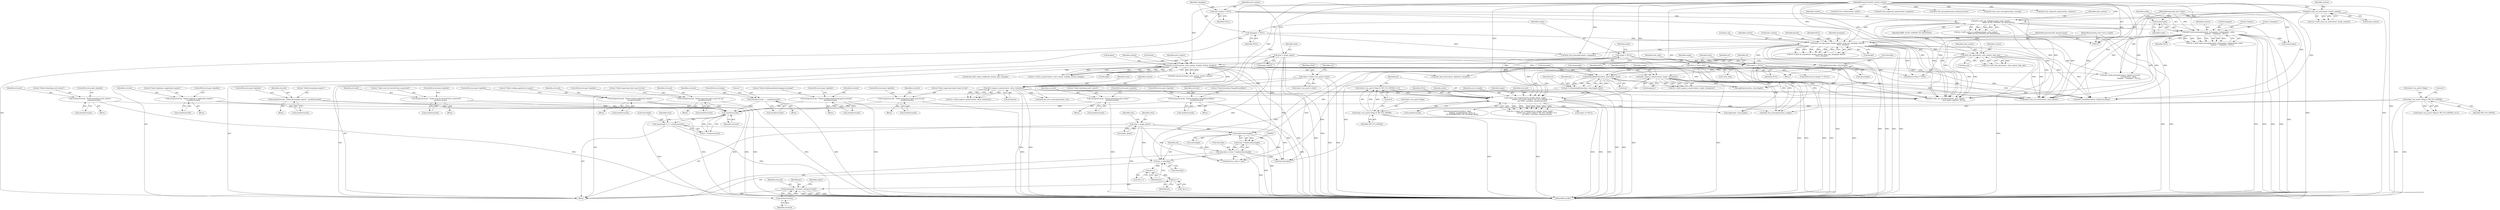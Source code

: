 digraph "0_krb5_cf1a0c411b2668c57c41e9c4efd15ba17b6b322c@API" {
"1000948" [label="(Call,memcpy(ptr, strresult, strlen(strresult)))"];
"1000943" [label="(Call,ptr++)"];
"1000934" [label="(Call,ptr++)"];
"1000927" [label="(Call,ptr = clear.data)"];
"1000917" [label="(Call,clear.data = (char *) malloc(clear.length))"];
"1000921" [label="(Call,(char *) malloc(clear.length))"];
"1000923" [label="(Call,malloc(clear.length))"];
"1000671" [label="(Call,clear = empty_data())"];
"1000909" [label="(Call,clear.length = 2 + strlen(strresult))"];
"1000915" [label="(Call,strlen(strresult))"];
"1000388" [label="(Call,strlcpy(strresult, \"Failed initializing auth context\",\n                sizeof(strresult)))"];
"1000456" [label="(Call,strlcpy(strresult, \"Failed replying to application request\",\n                sizeof(strresult)))"];
"1000497" [label="(Call,strlcpy(strresult, \"Failed decrypting request\", sizeof(strresult)))"];
"1000615" [label="(Call,strlcpy(strresult, \"Ticket must be derived from a password\",\n                sizeof(strresult)))"];
"1000437" [label="(Call,strlcpy(strresult, \"Failed reading application request\",\n                sizeof(strresult)))"];
"1000591" [label="(Call,strlcpy(strresult, \"Failed unparsing client name for log\",\n                sizeof(strresult)))"];
"1000897" [label="(Call,strlcpy(strresult, \"\", sizeof(strresult)))"];
"1000412" [label="(Call,strlcpy(strresult, \"Failed building kadmin/changepw principal\",\n                sizeof(strresult)))"];
"1000572" [label="(Call,strlcpy(strresult, \"Failed unparsing target name for log\",\n                        sizeof(strresult)))"];
"1000370" [label="(Call,strlcpy(strresult, \"Failed initializing auth context\",\n                sizeof(strresult)))"];
"1000634" [label="(Call,schpw_util_wrapper(server_handle, client, target,\n                             (ticket->enc_part2->flags & TKT_FLG_INITIAL) != 0,\n                             ptr, NULL, strresult, sizeof(strresult)))"];
"1000123" [label="(MethodParameterIn,void *server_handle)"];
"1000580" [label="(Call,krb5_unparse_name(context, client, &clientstr))"];
"1000559" [label="(Call,krb5_unparse_name(context, target, &targetstr))"];
"1000482" [label="(Call,krb5_rd_priv(context, auth_context, &cipher, &clear, &replay))"];
"1000445" [label="(Call,krb5_mk_rep(context, auth_context, &ap_rep))"];
"1000420" [label="(Call,krb5_rd_req(context, &auth_context, &ap_req, changepw, keytab,\n                      NULL, &ticket))"];
"1000396" [label="(Call,krb5_build_principal(context, &changepw, strlen(realm), realm,\n                               \"kadmin\", \"changepw\", NULL))"];
"1000378" [label="(Call,krb5_auth_con_setflags(context, auth_context,\n                                 KRB5_AUTH_CONTEXT_DO_SEQUENCE))"];
"1000360" [label="(Call,krb5_auth_con_init(context, &auth_context))"];
"1000122" [label="(MethodParameterIn,krb5_context context)"];
"1000149" [label="(Call,auth_context = NULL)"];
"1000400" [label="(Call,strlen(realm))"];
"1000124" [label="(MethodParameterIn,char *realm)"];
"1000153" [label="(Call,changepw = NULL)"];
"1000125" [label="(MethodParameterIn,krb5_keytab keytab)"];
"1000553" [label="(Call,target != NULL)"];
"1000158" [label="(Call,target = NULL)"];
"1000503" [label="(Call,client = ticket->enc_part2->client)"];
"1000638" [label="(Call,(ticket->enc_part2->flags & TKT_FLG_INITIAL) != 0)"];
"1000639" [label="(Call,ticket->enc_part2->flags & TKT_FLG_INITIAL)"];
"1000603" [label="(Call,ticket->enc_part2->flags & TKT_FLG_INITIAL)"];
"1000621" [label="(Call,ptr = k5memdup0(clear.data, clear.length, &ret))"];
"1000623" [label="(Call,k5memdup0(clear.data, clear.length, &ret))"];
"1000539" [label="(Call,zapfree(clear.data, clear.length))"];
"1000145" [label="(Call,clear = empty_data())"];
"1000546" [label="(Call,clear = *clear_data)"];
"1000533" [label="(Call,strlcpy(strresult, \"Failed decoding ChangePasswdData\",\n                    sizeof(strresult)))"];
"1000951" [label="(Call,strlen(strresult))"];
"1000923" [label="(Call,malloc(clear.length))"];
"1000457" [label="(Identifier,strresult)"];
"1000487" [label="(Call,&clear)"];
"1000913" [label="(Call,2 + strlen(strresult))"];
"1000389" [label="(Identifier,strresult)"];
"1000484" [label="(Identifier,auth_context)"];
"1000581" [label="(Identifier,context)"];
"1000538" [label="(ControlStructure,goto chpwfail;)"];
"1000160" [label="(Identifier,NULL)"];
"1000897" [label="(Call,strlcpy(strresult, \"\", sizeof(strresult)))"];
"1000609" [label="(Identifier,TKT_FLG_INITIAL)"];
"1000646" [label="(Literal,0)"];
"1000422" [label="(Call,&auth_context)"];
"1000630" [label="(Call,&ret)"];
"1000943" [label="(Call,ptr++)"];
"1000615" [label="(Call,strlcpy(strresult, \"Ticket must be derived from a password\",\n                sizeof(strresult)))"];
"1000533" [label="(Call,strlcpy(strresult, \"Failed decoding ChangePasswdData\",\n                    sizeof(strresult)))"];
"1000418" [label="(Call,ret = krb5_rd_req(context, &auth_context, &ap_req, changepw, keytab,\n                      NULL, &ticket))"];
"1000402" [label="(Identifier,realm)"];
"1000358" [label="(Call,ret = krb5_auth_con_init(context, &auth_context))"];
"1000578" [label="(Call,ret = krb5_unparse_name(context, client, &clientstr))"];
"1000611" [label="(Block,)"];
"1000427" [label="(Identifier,keytab)"];
"1000514" [label="(Block,)"];
"1000448" [label="(Call,&ap_rep)"];
"1000155" [label="(Identifier,NULL)"];
"1000371" [label="(Identifier,strresult)"];
"1000934" [label="(Call,ptr++)"];
"1000404" [label="(Literal,\"changepw\")"];
"1000390" [label="(Literal,\"Failed initializing auth context\")"];
"1001231" [label="(Call,krb5_free_ticket(context, ticket))"];
"1000645" [label="(Identifier,TKT_FLG_INITIAL)"];
"1000916" [label="(Identifier,strresult)"];
"1000582" [label="(Identifier,client)"];
"1000378" [label="(Call,krb5_auth_con_setflags(context, auth_context,\n                                 KRB5_AUTH_CONTEXT_DO_SEQUENCE))"];
"1000497" [label="(Call,strlcpy(strresult, \"Failed decrypting request\", sizeof(strresult)))"];
"1000575" [label="(Call,sizeof(strresult))"];
"1000485" [label="(Call,&cipher)"];
"1000898" [label="(Identifier,strresult)"];
"1000124" [label="(MethodParameterIn,char *realm)"];
"1000458" [label="(Literal,\"Failed replying to application request\")"];
"1000627" [label="(Call,clear.length)"];
"1000659" [label="(Call,zapfree(clear.data, clear.length))"];
"1000551" [label="(Identifier,clear_data)"];
"1000656" [label="(Call,krb5_get_error_message(context, ret))"];
"1000493" [label="(Block,)"];
"1000483" [label="(Identifier,context)"];
"1000397" [label="(Identifier,context)"];
"1000948" [label="(Call,memcpy(ptr, strresult, strlen(strresult)))"];
"1000361" [label="(Identifier,context)"];
"1000489" [label="(Call,&replay)"];
"1000154" [label="(Identifier,changepw)"];
"1000635" [label="(Identifier,server_handle)"];
"1000151" [label="(Identifier,NULL)"];
"1000623" [label="(Call,k5memdup0(clear.data, clear.length, &ret))"];
"1000388" [label="(Call,strlcpy(strresult, \"Failed initializing auth context\",\n                sizeof(strresult)))"];
"1000604" [label="(Call,ticket->enc_part2->flags)"];
"1000633" [label="(Identifier,ret)"];
"1000675" [label="(Identifier,clen)"];
"1000500" [label="(Call,sizeof(strresult))"];
"1000529" [label="(Block,)"];
"1000149" [label="(Call,auth_context = NULL)"];
"1000902" [label="(ControlStructure,break;)"];
"1001249" [label="(Call,krb5_free_unparsed_name(context, targetstr))"];
"1000534" [label="(Identifier,strresult)"];
"1000877" [label="(Block,)"];
"1001119" [label="(Call,krb5_free_principal(context, krberror.server))"];
"1001238" [label="(Call,free(clear.data))"];
"1000559" [label="(Call,krb5_unparse_name(context, target, &targetstr))"];
"1000381" [label="(Identifier,KRB5_AUTH_CONTEXT_DO_SEQUENCE)"];
"1000813" [label="(Call,target == NULL)"];
"1001225" [label="(Call,krb5_auth_con_free(context, auth_context))"];
"1000554" [label="(Identifier,target)"];
"1000518" [label="(Call,decode_krb5_setpw_req(&clear, &clear_data, &target))"];
"1000125" [label="(MethodParameterIn,krb5_keytab keytab)"];
"1000928" [label="(Identifier,ptr)"];
"1000366" [label="(Block,)"];
"1000394" [label="(Call,ret = krb5_build_principal(context, &changepw, strlen(realm), realm,\n                               \"kadmin\", \"changepw\", NULL))"];
"1000398" [label="(Call,&changepw)"];
"1000952" [label="(Identifier,strresult)"];
"1000637" [label="(Identifier,target)"];
"1001255" [label="(Call,krb5_free_error_message(context, errmsg))"];
"1000949" [label="(Identifier,ptr)"];
"1000401" [label="(Identifier,realm)"];
"1000568" [label="(Block,)"];
"1000480" [label="(Call,ret = krb5_rd_priv(context, auth_context, &cipher, &clear, &replay))"];
"1000536" [label="(Call,sizeof(strresult))"];
"1000499" [label="(Literal,\"Failed decrypting request\")"];
"1001246" [label="(Call,krb5_free_principal(context, target))"];
"1000370" [label="(Call,strlcpy(strresult, \"Failed initializing auth context\",\n                sizeof(strresult)))"];
"1000123" [label="(MethodParameterIn,void *server_handle)"];
"1000671" [label="(Call,clear = empty_data())"];
"1000376" [label="(Call,ret = krb5_auth_con_setflags(context, auth_context,\n                                 KRB5_AUTH_CONTEXT_DO_SEQUENCE))"];
"1000547" [label="(Identifier,clear)"];
"1000963" [label="(Call,krb5_auth_con_setaddrs(context, auth_context,\n                                     local_faddr->address, NULL))"];
"1000428" [label="(Identifier,NULL)"];
"1000673" [label="(Call,empty_data())"];
"1000942" [label="(Call,*ptr++)"];
"1000649" [label="(Identifier,strresult)"];
"1000445" [label="(Call,krb5_mk_rep(context, auth_context, &ap_rep))"];
"1000439" [label="(Literal,\"Failed reading application request\")"];
"1000899" [label="(Literal,\"\")"];
"1000577" [label="(ControlStructure,goto chpwfail;)"];
"1000572" [label="(Call,strlcpy(strresult, \"Failed unparsing target name for log\",\n                        sizeof(strresult)))"];
"1001041" [label="(Call,krb5_timeofday(context, &krberror.stime))"];
"1001252" [label="(Call,krb5_free_unparsed_name(context, clientstr))"];
"1000130" [label="(Block,)"];
"1000440" [label="(Call,sizeof(strresult))"];
"1000594" [label="(Call,sizeof(strresult))"];
"1000158" [label="(Call,target = NULL)"];
"1000918" [label="(Call,clear.data)"];
"1000426" [label="(Identifier,changepw)"];
"1000552" [label="(ControlStructure,if (target != NULL))"];
"1000512" [label="(Identifier,vno)"];
"1000985" [label="(Call,krb5_mk_priv(context, auth_context, &clear, &cipher,\n                               &replay))"];
"1000648" [label="(Identifier,NULL)"];
"1000944" [label="(Identifier,ptr)"];
"1001084" [label="(Call,krb5_build_principal(context, &krberror.server,\n                                   strlen(realm), realm,\n                                   \"kadmin\", \"changepw\", NULL))"];
"1000591" [label="(Call,strlcpy(strresult, \"Failed unparsing client name for log\",\n                sizeof(strresult)))"];
"1000412" [label="(Call,strlcpy(strresult, \"Failed building kadmin/changepw principal\",\n                sizeof(strresult)))"];
"1000580" [label="(Call,krb5_unparse_name(context, client, &clientstr))"];
"1000159" [label="(Identifier,target)"];
"1000558" [label="(Identifier,ret)"];
"1000935" [label="(Identifier,ptr)"];
"1000379" [label="(Identifier,context)"];
"1000639" [label="(Call,ticket->enc_part2->flags & TKT_FLG_INITIAL)"];
"1000616" [label="(Identifier,strresult)"];
"1000951" [label="(Call,strlen(strresult))"];
"1000420" [label="(Call,krb5_rd_req(context, &auth_context, &ap_req, changepw, keytab,\n                      NULL, &ticket))"];
"1000504" [label="(Identifier,client)"];
"1001106" [label="(Call,krberror.e_data = clear)"];
"1000618" [label="(Call,sizeof(strresult))"];
"1000122" [label="(MethodParameterIn,krb5_context context)"];
"1000540" [label="(Call,clear.data)"];
"1000380" [label="(Identifier,auth_context)"];
"1000414" [label="(Literal,\"Failed building kadmin/changepw principal\")"];
"1000503" [label="(Call,client = ticket->enc_part2->client)"];
"1001113" [label="(Call,krb5_mk_error(context, &krberror, &cipher))"];
"1000446" [label="(Identifier,context)"];
"1001090" [label="(Call,strlen(realm))"];
"1000617" [label="(Literal,\"Ticket must be derived from a password\")"];
"1000147" [label="(Call,empty_data())"];
"1000638" [label="(Call,(ticket->enc_part2->flags & TKT_FLG_INITIAL) != 0)"];
"1000150" [label="(Identifier,auth_context)"];
"1000539" [label="(Call,zapfree(clear.data, clear.length))"];
"1000384" [label="(Block,)"];
"1000456" [label="(Call,strlcpy(strresult, \"Failed replying to application request\",\n                sizeof(strresult)))"];
"1000373" [label="(Call,sizeof(strresult))"];
"1000560" [label="(Identifier,context)"];
"1000417" [label="(ControlStructure,goto chpwfail;)"];
"1001260" [label="(MethodReturn,RET)"];
"1000372" [label="(Literal,\"Failed initializing auth context\")"];
"1000592" [label="(Identifier,strresult)"];
"1000929" [label="(Call,clear.data)"];
"1000393" [label="(ControlStructure,goto chpwfail;)"];
"1000672" [label="(Identifier,clear)"];
"1000610" [label="(Literal,0)"];
"1000650" [label="(Call,sizeof(strresult))"];
"1000396" [label="(Call,krb5_build_principal(context, &changepw, strlen(realm), realm,\n                               \"kadmin\", \"changepw\", NULL))"];
"1000452" [label="(Block,)"];
"1000561" [label="(Identifier,target)"];
"1000360" [label="(Call,krb5_auth_con_init(context, &auth_context))"];
"1000535" [label="(Literal,\"Failed decoding ChangePasswdData\")"];
"1000153" [label="(Call,changepw = NULL)"];
"1000459" [label="(Call,sizeof(strresult))"];
"1000557" [label="(Call,ret = krb5_unparse_name(context, target, &targetstr))"];
"1000145" [label="(Call,clear = empty_data())"];
"1000553" [label="(Call,target != NULL)"];
"1000505" [label="(Call,ticket->enc_part2->client)"];
"1000502" [label="(ControlStructure,goto chpwfail;)"];
"1000362" [label="(Call,&auth_context)"];
"1000596" [label="(ControlStructure,goto chpwfail;)"];
"1000573" [label="(Identifier,strresult)"];
"1000443" [label="(Call,ret = krb5_mk_rep(context, auth_context, &ap_rep))"];
"1000424" [label="(Call,&ap_req)"];
"1001228" [label="(Call,krb5_free_principal(context, changepw))"];
"1000403" [label="(Literal,\"kadmin\")"];
"1000603" [label="(Call,ticket->enc_part2->flags & TKT_FLG_INITIAL)"];
"1000543" [label="(Call,clear.length)"];
"1000498" [label="(Identifier,strresult)"];
"1000924" [label="(Call,clear.length)"];
"1000438" [label="(Identifier,strresult)"];
"1000933" [label="(Call,*ptr++)"];
"1000482" [label="(Call,krb5_rd_priv(context, auth_context, &cipher, &clear, &replay))"];
"1000562" [label="(Call,&targetstr)"];
"1000163" [label="(Identifier,ticket)"];
"1000915" [label="(Call,strlen(strresult))"];
"1000447" [label="(Identifier,auth_context)"];
"1000636" [label="(Identifier,client)"];
"1000634" [label="(Call,schpw_util_wrapper(server_handle, client, target,\n                             (ticket->enc_part2->flags & TKT_FLG_INITIAL) != 0,\n                             ptr, NULL, strresult, sizeof(strresult)))"];
"1000624" [label="(Call,clear.data)"];
"1000408" [label="(Block,)"];
"1000546" [label="(Call,clear = *clear_data)"];
"1000919" [label="(Identifier,clear)"];
"1000921" [label="(Call,(char *) malloc(clear.length))"];
"1000400" [label="(Call,strlen(realm))"];
"1000910" [label="(Call,clear.length)"];
"1000437" [label="(Call,strlcpy(strresult, \"Failed reading application request\",\n                sizeof(strresult)))"];
"1001077" [label="(Call,krberror.client = NULL)"];
"1000622" [label="(Identifier,ptr)"];
"1000461" [label="(ControlStructure,goto chpwfail;)"];
"1000548" [label="(Call,*clear_data)"];
"1000917" [label="(Call,clear.data = (char *) malloc(clear.length))"];
"1000413" [label="(Identifier,strresult)"];
"1000620" [label="(ControlStructure,goto chpwfail;)"];
"1000785" [label="(Call,getnameinfo(ss2sa(&ss), salen,\n                    addrbuf, sizeof(addrbuf), NULL, 0,\n                    NI_NUMERICHOST | NI_NUMERICSERV))"];
"1000593" [label="(Literal,\"Failed unparsing client name for log\")"];
"1000583" [label="(Call,&clientstr)"];
"1000602" [label="(Call,(ticket->enc_part2->flags & TKT_FLG_INITIAL) == 0)"];
"1000574" [label="(Literal,\"Failed unparsing target name for log\")"];
"1000433" [label="(Block,)"];
"1000442" [label="(ControlStructure,goto chpwfail;)"];
"1000587" [label="(Block,)"];
"1000429" [label="(Call,&ticket)"];
"1000579" [label="(Identifier,ret)"];
"1000632" [label="(Call,ret = schpw_util_wrapper(server_handle, client, target,\n                             (ticket->enc_part2->flags & TKT_FLG_INITIAL) != 0,\n                             ptr, NULL, strresult, sizeof(strresult)))"];
"1000900" [label="(Call,sizeof(strresult))"];
"1000391" [label="(Call,sizeof(strresult))"];
"1000621" [label="(Call,ptr = k5memdup0(clear.data, clear.length, &ret))"];
"1000555" [label="(Identifier,NULL)"];
"1000415" [label="(Call,sizeof(strresult))"];
"1000421" [label="(Identifier,context)"];
"1000647" [label="(Identifier,ptr)"];
"1000909" [label="(Call,clear.length = 2 + strlen(strresult))"];
"1000927" [label="(Call,ptr = clear.data)"];
"1000375" [label="(ControlStructure,goto chpwfail;)"];
"1000954" [label="(Identifier,cipher)"];
"1000405" [label="(Identifier,NULL)"];
"1000640" [label="(Call,ticket->enc_part2->flags)"];
"1000950" [label="(Identifier,strresult)"];
"1000666" [label="(Call,zapfree(ptr, clear.length))"];
"1000146" [label="(Identifier,clear)"];
"1000948" -> "1000130"  [label="AST: "];
"1000948" -> "1000951"  [label="CFG: "];
"1000949" -> "1000948"  [label="AST: "];
"1000950" -> "1000948"  [label="AST: "];
"1000951" -> "1000948"  [label="AST: "];
"1000954" -> "1000948"  [label="CFG: "];
"1000948" -> "1001260"  [label="DDG: "];
"1000948" -> "1001260"  [label="DDG: "];
"1000948" -> "1001260"  [label="DDG: "];
"1000948" -> "1001260"  [label="DDG: "];
"1000943" -> "1000948"  [label="DDG: "];
"1000951" -> "1000948"  [label="DDG: "];
"1000943" -> "1000942"  [label="AST: "];
"1000943" -> "1000944"  [label="CFG: "];
"1000944" -> "1000943"  [label="AST: "];
"1000942" -> "1000943"  [label="CFG: "];
"1000934" -> "1000943"  [label="DDG: "];
"1000934" -> "1000933"  [label="AST: "];
"1000934" -> "1000935"  [label="CFG: "];
"1000935" -> "1000934"  [label="AST: "];
"1000933" -> "1000934"  [label="CFG: "];
"1000927" -> "1000934"  [label="DDG: "];
"1000927" -> "1000130"  [label="AST: "];
"1000927" -> "1000929"  [label="CFG: "];
"1000928" -> "1000927"  [label="AST: "];
"1000929" -> "1000927"  [label="AST: "];
"1000935" -> "1000927"  [label="CFG: "];
"1000917" -> "1000927"  [label="DDG: "];
"1000671" -> "1000927"  [label="DDG: "];
"1000546" -> "1000927"  [label="DDG: "];
"1000145" -> "1000927"  [label="DDG: "];
"1000917" -> "1000130"  [label="AST: "];
"1000917" -> "1000921"  [label="CFG: "];
"1000918" -> "1000917"  [label="AST: "];
"1000921" -> "1000917"  [label="AST: "];
"1000928" -> "1000917"  [label="CFG: "];
"1000917" -> "1001260"  [label="DDG: "];
"1000921" -> "1000917"  [label="DDG: "];
"1000917" -> "1001106"  [label="DDG: "];
"1000917" -> "1001238"  [label="DDG: "];
"1000921" -> "1000923"  [label="CFG: "];
"1000922" -> "1000921"  [label="AST: "];
"1000923" -> "1000921"  [label="AST: "];
"1000921" -> "1001260"  [label="DDG: "];
"1000923" -> "1000921"  [label="DDG: "];
"1000923" -> "1000924"  [label="CFG: "];
"1000924" -> "1000923"  [label="AST: "];
"1000923" -> "1001260"  [label="DDG: "];
"1000671" -> "1000923"  [label="DDG: "];
"1000909" -> "1000923"  [label="DDG: "];
"1000546" -> "1000923"  [label="DDG: "];
"1000145" -> "1000923"  [label="DDG: "];
"1000923" -> "1001106"  [label="DDG: "];
"1000923" -> "1001238"  [label="DDG: "];
"1000671" -> "1000130"  [label="AST: "];
"1000671" -> "1000673"  [label="CFG: "];
"1000672" -> "1000671"  [label="AST: "];
"1000673" -> "1000671"  [label="AST: "];
"1000675" -> "1000671"  [label="CFG: "];
"1000671" -> "1001260"  [label="DDG: "];
"1000671" -> "1001106"  [label="DDG: "];
"1000671" -> "1001238"  [label="DDG: "];
"1000909" -> "1000130"  [label="AST: "];
"1000909" -> "1000913"  [label="CFG: "];
"1000910" -> "1000909"  [label="AST: "];
"1000913" -> "1000909"  [label="AST: "];
"1000919" -> "1000909"  [label="CFG: "];
"1000909" -> "1001260"  [label="DDG: "];
"1000915" -> "1000909"  [label="DDG: "];
"1000915" -> "1000913"  [label="AST: "];
"1000915" -> "1000916"  [label="CFG: "];
"1000916" -> "1000915"  [label="AST: "];
"1000913" -> "1000915"  [label="CFG: "];
"1000915" -> "1000913"  [label="DDG: "];
"1000388" -> "1000915"  [label="DDG: "];
"1000456" -> "1000915"  [label="DDG: "];
"1000497" -> "1000915"  [label="DDG: "];
"1000615" -> "1000915"  [label="DDG: "];
"1000437" -> "1000915"  [label="DDG: "];
"1000591" -> "1000915"  [label="DDG: "];
"1000897" -> "1000915"  [label="DDG: "];
"1000412" -> "1000915"  [label="DDG: "];
"1000572" -> "1000915"  [label="DDG: "];
"1000370" -> "1000915"  [label="DDG: "];
"1000634" -> "1000915"  [label="DDG: "];
"1000533" -> "1000915"  [label="DDG: "];
"1000915" -> "1000951"  [label="DDG: "];
"1000388" -> "1000384"  [label="AST: "];
"1000388" -> "1000391"  [label="CFG: "];
"1000389" -> "1000388"  [label="AST: "];
"1000390" -> "1000388"  [label="AST: "];
"1000391" -> "1000388"  [label="AST: "];
"1000393" -> "1000388"  [label="CFG: "];
"1000388" -> "1001260"  [label="DDG: "];
"1000456" -> "1000452"  [label="AST: "];
"1000456" -> "1000459"  [label="CFG: "];
"1000457" -> "1000456"  [label="AST: "];
"1000458" -> "1000456"  [label="AST: "];
"1000459" -> "1000456"  [label="AST: "];
"1000461" -> "1000456"  [label="CFG: "];
"1000456" -> "1001260"  [label="DDG: "];
"1000497" -> "1000493"  [label="AST: "];
"1000497" -> "1000500"  [label="CFG: "];
"1000498" -> "1000497"  [label="AST: "];
"1000499" -> "1000497"  [label="AST: "];
"1000500" -> "1000497"  [label="AST: "];
"1000502" -> "1000497"  [label="CFG: "];
"1000497" -> "1001260"  [label="DDG: "];
"1000615" -> "1000611"  [label="AST: "];
"1000615" -> "1000618"  [label="CFG: "];
"1000616" -> "1000615"  [label="AST: "];
"1000617" -> "1000615"  [label="AST: "];
"1000618" -> "1000615"  [label="AST: "];
"1000620" -> "1000615"  [label="CFG: "];
"1000615" -> "1001260"  [label="DDG: "];
"1000437" -> "1000433"  [label="AST: "];
"1000437" -> "1000440"  [label="CFG: "];
"1000438" -> "1000437"  [label="AST: "];
"1000439" -> "1000437"  [label="AST: "];
"1000440" -> "1000437"  [label="AST: "];
"1000442" -> "1000437"  [label="CFG: "];
"1000437" -> "1001260"  [label="DDG: "];
"1000591" -> "1000587"  [label="AST: "];
"1000591" -> "1000594"  [label="CFG: "];
"1000592" -> "1000591"  [label="AST: "];
"1000593" -> "1000591"  [label="AST: "];
"1000594" -> "1000591"  [label="AST: "];
"1000596" -> "1000591"  [label="CFG: "];
"1000591" -> "1001260"  [label="DDG: "];
"1000897" -> "1000877"  [label="AST: "];
"1000897" -> "1000900"  [label="CFG: "];
"1000898" -> "1000897"  [label="AST: "];
"1000899" -> "1000897"  [label="AST: "];
"1000900" -> "1000897"  [label="AST: "];
"1000902" -> "1000897"  [label="CFG: "];
"1000897" -> "1001260"  [label="DDG: "];
"1000412" -> "1000408"  [label="AST: "];
"1000412" -> "1000415"  [label="CFG: "];
"1000413" -> "1000412"  [label="AST: "];
"1000414" -> "1000412"  [label="AST: "];
"1000415" -> "1000412"  [label="AST: "];
"1000417" -> "1000412"  [label="CFG: "];
"1000412" -> "1001260"  [label="DDG: "];
"1000572" -> "1000568"  [label="AST: "];
"1000572" -> "1000575"  [label="CFG: "];
"1000573" -> "1000572"  [label="AST: "];
"1000574" -> "1000572"  [label="AST: "];
"1000575" -> "1000572"  [label="AST: "];
"1000577" -> "1000572"  [label="CFG: "];
"1000572" -> "1001260"  [label="DDG: "];
"1000370" -> "1000366"  [label="AST: "];
"1000370" -> "1000373"  [label="CFG: "];
"1000371" -> "1000370"  [label="AST: "];
"1000372" -> "1000370"  [label="AST: "];
"1000373" -> "1000370"  [label="AST: "];
"1000375" -> "1000370"  [label="CFG: "];
"1000370" -> "1001260"  [label="DDG: "];
"1000634" -> "1000632"  [label="AST: "];
"1000634" -> "1000650"  [label="CFG: "];
"1000635" -> "1000634"  [label="AST: "];
"1000636" -> "1000634"  [label="AST: "];
"1000637" -> "1000634"  [label="AST: "];
"1000638" -> "1000634"  [label="AST: "];
"1000647" -> "1000634"  [label="AST: "];
"1000648" -> "1000634"  [label="AST: "];
"1000649" -> "1000634"  [label="AST: "];
"1000650" -> "1000634"  [label="AST: "];
"1000632" -> "1000634"  [label="CFG: "];
"1000634" -> "1001260"  [label="DDG: "];
"1000634" -> "1001260"  [label="DDG: "];
"1000634" -> "1001260"  [label="DDG: "];
"1000634" -> "1000632"  [label="DDG: "];
"1000634" -> "1000632"  [label="DDG: "];
"1000634" -> "1000632"  [label="DDG: "];
"1000634" -> "1000632"  [label="DDG: "];
"1000634" -> "1000632"  [label="DDG: "];
"1000634" -> "1000632"  [label="DDG: "];
"1000634" -> "1000632"  [label="DDG: "];
"1000123" -> "1000634"  [label="DDG: "];
"1000580" -> "1000634"  [label="DDG: "];
"1000158" -> "1000634"  [label="DDG: "];
"1000553" -> "1000634"  [label="DDG: "];
"1000553" -> "1000634"  [label="DDG: "];
"1000559" -> "1000634"  [label="DDG: "];
"1000638" -> "1000634"  [label="DDG: "];
"1000638" -> "1000634"  [label="DDG: "];
"1000621" -> "1000634"  [label="DDG: "];
"1000420" -> "1000634"  [label="DDG: "];
"1000634" -> "1000666"  [label="DDG: "];
"1000634" -> "1000785"  [label="DDG: "];
"1000634" -> "1000813"  [label="DDG: "];
"1000634" -> "1001246"  [label="DDG: "];
"1000123" -> "1000121"  [label="AST: "];
"1000123" -> "1001260"  [label="DDG: "];
"1000580" -> "1000578"  [label="AST: "];
"1000580" -> "1000583"  [label="CFG: "];
"1000581" -> "1000580"  [label="AST: "];
"1000582" -> "1000580"  [label="AST: "];
"1000583" -> "1000580"  [label="AST: "];
"1000578" -> "1000580"  [label="CFG: "];
"1000580" -> "1001260"  [label="DDG: "];
"1000580" -> "1001260"  [label="DDG: "];
"1000580" -> "1000578"  [label="DDG: "];
"1000580" -> "1000578"  [label="DDG: "];
"1000580" -> "1000578"  [label="DDG: "];
"1000559" -> "1000580"  [label="DDG: "];
"1000482" -> "1000580"  [label="DDG: "];
"1000122" -> "1000580"  [label="DDG: "];
"1000503" -> "1000580"  [label="DDG: "];
"1000580" -> "1000656"  [label="DDG: "];
"1000580" -> "1000963"  [label="DDG: "];
"1000580" -> "1001041"  [label="DDG: "];
"1000580" -> "1001225"  [label="DDG: "];
"1000559" -> "1000557"  [label="AST: "];
"1000559" -> "1000562"  [label="CFG: "];
"1000560" -> "1000559"  [label="AST: "];
"1000561" -> "1000559"  [label="AST: "];
"1000562" -> "1000559"  [label="AST: "];
"1000557" -> "1000559"  [label="CFG: "];
"1000559" -> "1001260"  [label="DDG: "];
"1000559" -> "1000557"  [label="DDG: "];
"1000559" -> "1000557"  [label="DDG: "];
"1000559" -> "1000557"  [label="DDG: "];
"1000482" -> "1000559"  [label="DDG: "];
"1000122" -> "1000559"  [label="DDG: "];
"1000553" -> "1000559"  [label="DDG: "];
"1000559" -> "1000963"  [label="DDG: "];
"1000559" -> "1001041"  [label="DDG: "];
"1000559" -> "1001225"  [label="DDG: "];
"1000559" -> "1001246"  [label="DDG: "];
"1000482" -> "1000480"  [label="AST: "];
"1000482" -> "1000489"  [label="CFG: "];
"1000483" -> "1000482"  [label="AST: "];
"1000484" -> "1000482"  [label="AST: "];
"1000485" -> "1000482"  [label="AST: "];
"1000487" -> "1000482"  [label="AST: "];
"1000489" -> "1000482"  [label="AST: "];
"1000480" -> "1000482"  [label="CFG: "];
"1000482" -> "1001260"  [label="DDG: "];
"1000482" -> "1001260"  [label="DDG: "];
"1000482" -> "1001260"  [label="DDG: "];
"1000482" -> "1000480"  [label="DDG: "];
"1000482" -> "1000480"  [label="DDG: "];
"1000482" -> "1000480"  [label="DDG: "];
"1000482" -> "1000480"  [label="DDG: "];
"1000482" -> "1000480"  [label="DDG: "];
"1000445" -> "1000482"  [label="DDG: "];
"1000445" -> "1000482"  [label="DDG: "];
"1000122" -> "1000482"  [label="DDG: "];
"1000482" -> "1000518"  [label="DDG: "];
"1000482" -> "1000963"  [label="DDG: "];
"1000482" -> "1000963"  [label="DDG: "];
"1000482" -> "1000985"  [label="DDG: "];
"1000482" -> "1000985"  [label="DDG: "];
"1000482" -> "1000985"  [label="DDG: "];
"1000482" -> "1001041"  [label="DDG: "];
"1000482" -> "1001113"  [label="DDG: "];
"1000482" -> "1001225"  [label="DDG: "];
"1000482" -> "1001225"  [label="DDG: "];
"1000445" -> "1000443"  [label="AST: "];
"1000445" -> "1000448"  [label="CFG: "];
"1000446" -> "1000445"  [label="AST: "];
"1000447" -> "1000445"  [label="AST: "];
"1000448" -> "1000445"  [label="AST: "];
"1000443" -> "1000445"  [label="CFG: "];
"1000445" -> "1001260"  [label="DDG: "];
"1000445" -> "1000443"  [label="DDG: "];
"1000445" -> "1000443"  [label="DDG: "];
"1000445" -> "1000443"  [label="DDG: "];
"1000420" -> "1000445"  [label="DDG: "];
"1000122" -> "1000445"  [label="DDG: "];
"1000378" -> "1000445"  [label="DDG: "];
"1000445" -> "1000963"  [label="DDG: "];
"1000445" -> "1000963"  [label="DDG: "];
"1000445" -> "1001041"  [label="DDG: "];
"1000445" -> "1001225"  [label="DDG: "];
"1000445" -> "1001225"  [label="DDG: "];
"1000420" -> "1000418"  [label="AST: "];
"1000420" -> "1000429"  [label="CFG: "];
"1000421" -> "1000420"  [label="AST: "];
"1000422" -> "1000420"  [label="AST: "];
"1000424" -> "1000420"  [label="AST: "];
"1000426" -> "1000420"  [label="AST: "];
"1000427" -> "1000420"  [label="AST: "];
"1000428" -> "1000420"  [label="AST: "];
"1000429" -> "1000420"  [label="AST: "];
"1000418" -> "1000420"  [label="CFG: "];
"1000420" -> "1001260"  [label="DDG: "];
"1000420" -> "1001260"  [label="DDG: "];
"1000420" -> "1001260"  [label="DDG: "];
"1000420" -> "1001260"  [label="DDG: "];
"1000420" -> "1001260"  [label="DDG: "];
"1000420" -> "1000418"  [label="DDG: "];
"1000420" -> "1000418"  [label="DDG: "];
"1000420" -> "1000418"  [label="DDG: "];
"1000420" -> "1000418"  [label="DDG: "];
"1000420" -> "1000418"  [label="DDG: "];
"1000420" -> "1000418"  [label="DDG: "];
"1000420" -> "1000418"  [label="DDG: "];
"1000396" -> "1000420"  [label="DDG: "];
"1000396" -> "1000420"  [label="DDG: "];
"1000122" -> "1000420"  [label="DDG: "];
"1000360" -> "1000420"  [label="DDG: "];
"1000153" -> "1000420"  [label="DDG: "];
"1000125" -> "1000420"  [label="DDG: "];
"1000420" -> "1000553"  [label="DDG: "];
"1000420" -> "1000963"  [label="DDG: "];
"1000420" -> "1000963"  [label="DDG: "];
"1000420" -> "1001041"  [label="DDG: "];
"1000420" -> "1001077"  [label="DDG: "];
"1000420" -> "1001084"  [label="DDG: "];
"1000420" -> "1001225"  [label="DDG: "];
"1000420" -> "1001228"  [label="DDG: "];
"1000396" -> "1000394"  [label="AST: "];
"1000396" -> "1000405"  [label="CFG: "];
"1000397" -> "1000396"  [label="AST: "];
"1000398" -> "1000396"  [label="AST: "];
"1000400" -> "1000396"  [label="AST: "];
"1000402" -> "1000396"  [label="AST: "];
"1000403" -> "1000396"  [label="AST: "];
"1000404" -> "1000396"  [label="AST: "];
"1000405" -> "1000396"  [label="AST: "];
"1000394" -> "1000396"  [label="CFG: "];
"1000396" -> "1001260"  [label="DDG: "];
"1000396" -> "1001260"  [label="DDG: "];
"1000396" -> "1001260"  [label="DDG: "];
"1000396" -> "1001260"  [label="DDG: "];
"1000396" -> "1000394"  [label="DDG: "];
"1000396" -> "1000394"  [label="DDG: "];
"1000396" -> "1000394"  [label="DDG: "];
"1000396" -> "1000394"  [label="DDG: "];
"1000396" -> "1000394"  [label="DDG: "];
"1000396" -> "1000394"  [label="DDG: "];
"1000396" -> "1000394"  [label="DDG: "];
"1000378" -> "1000396"  [label="DDG: "];
"1000122" -> "1000396"  [label="DDG: "];
"1000400" -> "1000396"  [label="DDG: "];
"1000124" -> "1000396"  [label="DDG: "];
"1000396" -> "1000963"  [label="DDG: "];
"1000396" -> "1000963"  [label="DDG: "];
"1000396" -> "1001041"  [label="DDG: "];
"1000396" -> "1001077"  [label="DDG: "];
"1000396" -> "1001090"  [label="DDG: "];
"1000396" -> "1001084"  [label="DDG: "];
"1000396" -> "1001225"  [label="DDG: "];
"1000378" -> "1000376"  [label="AST: "];
"1000378" -> "1000381"  [label="CFG: "];
"1000379" -> "1000378"  [label="AST: "];
"1000380" -> "1000378"  [label="AST: "];
"1000381" -> "1000378"  [label="AST: "];
"1000376" -> "1000378"  [label="CFG: "];
"1000378" -> "1001260"  [label="DDG: "];
"1000378" -> "1000376"  [label="DDG: "];
"1000378" -> "1000376"  [label="DDG: "];
"1000378" -> "1000376"  [label="DDG: "];
"1000360" -> "1000378"  [label="DDG: "];
"1000122" -> "1000378"  [label="DDG: "];
"1000149" -> "1000378"  [label="DDG: "];
"1000378" -> "1000963"  [label="DDG: "];
"1000378" -> "1000963"  [label="DDG: "];
"1000378" -> "1001041"  [label="DDG: "];
"1000378" -> "1001225"  [label="DDG: "];
"1000378" -> "1001225"  [label="DDG: "];
"1000360" -> "1000358"  [label="AST: "];
"1000360" -> "1000362"  [label="CFG: "];
"1000361" -> "1000360"  [label="AST: "];
"1000362" -> "1000360"  [label="AST: "];
"1000358" -> "1000360"  [label="CFG: "];
"1000360" -> "1001260"  [label="DDG: "];
"1000360" -> "1000358"  [label="DDG: "];
"1000360" -> "1000358"  [label="DDG: "];
"1000122" -> "1000360"  [label="DDG: "];
"1000360" -> "1000963"  [label="DDG: "];
"1000360" -> "1001041"  [label="DDG: "];
"1000360" -> "1001225"  [label="DDG: "];
"1000122" -> "1000121"  [label="AST: "];
"1000122" -> "1001260"  [label="DDG: "];
"1000122" -> "1000656"  [label="DDG: "];
"1000122" -> "1000963"  [label="DDG: "];
"1000122" -> "1000985"  [label="DDG: "];
"1000122" -> "1001041"  [label="DDG: "];
"1000122" -> "1001084"  [label="DDG: "];
"1000122" -> "1001113"  [label="DDG: "];
"1000122" -> "1001119"  [label="DDG: "];
"1000122" -> "1001225"  [label="DDG: "];
"1000122" -> "1001228"  [label="DDG: "];
"1000122" -> "1001231"  [label="DDG: "];
"1000122" -> "1001246"  [label="DDG: "];
"1000122" -> "1001249"  [label="DDG: "];
"1000122" -> "1001252"  [label="DDG: "];
"1000122" -> "1001255"  [label="DDG: "];
"1000149" -> "1000130"  [label="AST: "];
"1000149" -> "1000151"  [label="CFG: "];
"1000150" -> "1000149"  [label="AST: "];
"1000151" -> "1000149"  [label="AST: "];
"1000154" -> "1000149"  [label="CFG: "];
"1000149" -> "1000963"  [label="DDG: "];
"1000149" -> "1001225"  [label="DDG: "];
"1000400" -> "1000401"  [label="CFG: "];
"1000401" -> "1000400"  [label="AST: "];
"1000402" -> "1000400"  [label="CFG: "];
"1000124" -> "1000400"  [label="DDG: "];
"1000124" -> "1000121"  [label="AST: "];
"1000124" -> "1001260"  [label="DDG: "];
"1000124" -> "1001090"  [label="DDG: "];
"1000124" -> "1001084"  [label="DDG: "];
"1000153" -> "1000130"  [label="AST: "];
"1000153" -> "1000155"  [label="CFG: "];
"1000154" -> "1000153"  [label="AST: "];
"1000155" -> "1000153"  [label="AST: "];
"1000159" -> "1000153"  [label="CFG: "];
"1000153" -> "1001228"  [label="DDG: "];
"1000125" -> "1000121"  [label="AST: "];
"1000125" -> "1001260"  [label="DDG: "];
"1000553" -> "1000552"  [label="AST: "];
"1000553" -> "1000555"  [label="CFG: "];
"1000554" -> "1000553"  [label="AST: "];
"1000555" -> "1000553"  [label="AST: "];
"1000558" -> "1000553"  [label="CFG: "];
"1000579" -> "1000553"  [label="CFG: "];
"1000553" -> "1001260"  [label="DDG: "];
"1000553" -> "1001260"  [label="DDG: "];
"1000158" -> "1000553"  [label="DDG: "];
"1000553" -> "1000963"  [label="DDG: "];
"1000553" -> "1001077"  [label="DDG: "];
"1000553" -> "1001084"  [label="DDG: "];
"1000553" -> "1001246"  [label="DDG: "];
"1000158" -> "1000130"  [label="AST: "];
"1000158" -> "1000160"  [label="CFG: "];
"1000159" -> "1000158"  [label="AST: "];
"1000160" -> "1000158"  [label="AST: "];
"1000163" -> "1000158"  [label="CFG: "];
"1000158" -> "1001246"  [label="DDG: "];
"1000503" -> "1000130"  [label="AST: "];
"1000503" -> "1000505"  [label="CFG: "];
"1000504" -> "1000503"  [label="AST: "];
"1000505" -> "1000503"  [label="AST: "];
"1000512" -> "1000503"  [label="CFG: "];
"1000503" -> "1001260"  [label="DDG: "];
"1000503" -> "1001260"  [label="DDG: "];
"1000638" -> "1000646"  [label="CFG: "];
"1000639" -> "1000638"  [label="AST: "];
"1000646" -> "1000638"  [label="AST: "];
"1000647" -> "1000638"  [label="CFG: "];
"1000638" -> "1001260"  [label="DDG: "];
"1000639" -> "1000638"  [label="DDG: "];
"1000639" -> "1000638"  [label="DDG: "];
"1000639" -> "1000645"  [label="CFG: "];
"1000640" -> "1000639"  [label="AST: "];
"1000645" -> "1000639"  [label="AST: "];
"1000646" -> "1000639"  [label="CFG: "];
"1000639" -> "1001260"  [label="DDG: "];
"1000639" -> "1001260"  [label="DDG: "];
"1000603" -> "1000639"  [label="DDG: "];
"1000603" -> "1000639"  [label="DDG: "];
"1000603" -> "1000602"  [label="AST: "];
"1000603" -> "1000609"  [label="CFG: "];
"1000604" -> "1000603"  [label="AST: "];
"1000609" -> "1000603"  [label="AST: "];
"1000610" -> "1000603"  [label="CFG: "];
"1000603" -> "1001260"  [label="DDG: "];
"1000603" -> "1001260"  [label="DDG: "];
"1000603" -> "1000602"  [label="DDG: "];
"1000603" -> "1000602"  [label="DDG: "];
"1000621" -> "1000130"  [label="AST: "];
"1000621" -> "1000623"  [label="CFG: "];
"1000622" -> "1000621"  [label="AST: "];
"1000623" -> "1000621"  [label="AST: "];
"1000633" -> "1000621"  [label="CFG: "];
"1000621" -> "1001260"  [label="DDG: "];
"1000623" -> "1000621"  [label="DDG: "];
"1000623" -> "1000621"  [label="DDG: "];
"1000623" -> "1000621"  [label="DDG: "];
"1000623" -> "1000630"  [label="CFG: "];
"1000624" -> "1000623"  [label="AST: "];
"1000627" -> "1000623"  [label="AST: "];
"1000630" -> "1000623"  [label="AST: "];
"1000623" -> "1001260"  [label="DDG: "];
"1000539" -> "1000623"  [label="DDG: "];
"1000539" -> "1000623"  [label="DDG: "];
"1000546" -> "1000623"  [label="DDG: "];
"1000145" -> "1000623"  [label="DDG: "];
"1000623" -> "1000659"  [label="DDG: "];
"1000623" -> "1000659"  [label="DDG: "];
"1000539" -> "1000514"  [label="AST: "];
"1000539" -> "1000543"  [label="CFG: "];
"1000540" -> "1000539"  [label="AST: "];
"1000543" -> "1000539"  [label="AST: "];
"1000547" -> "1000539"  [label="CFG: "];
"1000539" -> "1001260"  [label="DDG: "];
"1000145" -> "1000539"  [label="DDG: "];
"1000145" -> "1000130"  [label="AST: "];
"1000145" -> "1000147"  [label="CFG: "];
"1000146" -> "1000145"  [label="AST: "];
"1000147" -> "1000145"  [label="AST: "];
"1000150" -> "1000145"  [label="CFG: "];
"1000145" -> "1001260"  [label="DDG: "];
"1000145" -> "1000659"  [label="DDG: "];
"1000145" -> "1000666"  [label="DDG: "];
"1000145" -> "1001106"  [label="DDG: "];
"1000145" -> "1001238"  [label="DDG: "];
"1000546" -> "1000514"  [label="AST: "];
"1000546" -> "1000548"  [label="CFG: "];
"1000547" -> "1000546"  [label="AST: "];
"1000548" -> "1000546"  [label="AST: "];
"1000551" -> "1000546"  [label="CFG: "];
"1000546" -> "1001260"  [label="DDG: "];
"1000546" -> "1001260"  [label="DDG: "];
"1000546" -> "1000659"  [label="DDG: "];
"1000546" -> "1000666"  [label="DDG: "];
"1000546" -> "1001106"  [label="DDG: "];
"1000546" -> "1001238"  [label="DDG: "];
"1000533" -> "1000529"  [label="AST: "];
"1000533" -> "1000536"  [label="CFG: "];
"1000534" -> "1000533"  [label="AST: "];
"1000535" -> "1000533"  [label="AST: "];
"1000536" -> "1000533"  [label="AST: "];
"1000538" -> "1000533"  [label="CFG: "];
"1000533" -> "1001260"  [label="DDG: "];
"1000951" -> "1000952"  [label="CFG: "];
"1000952" -> "1000951"  [label="AST: "];
}
